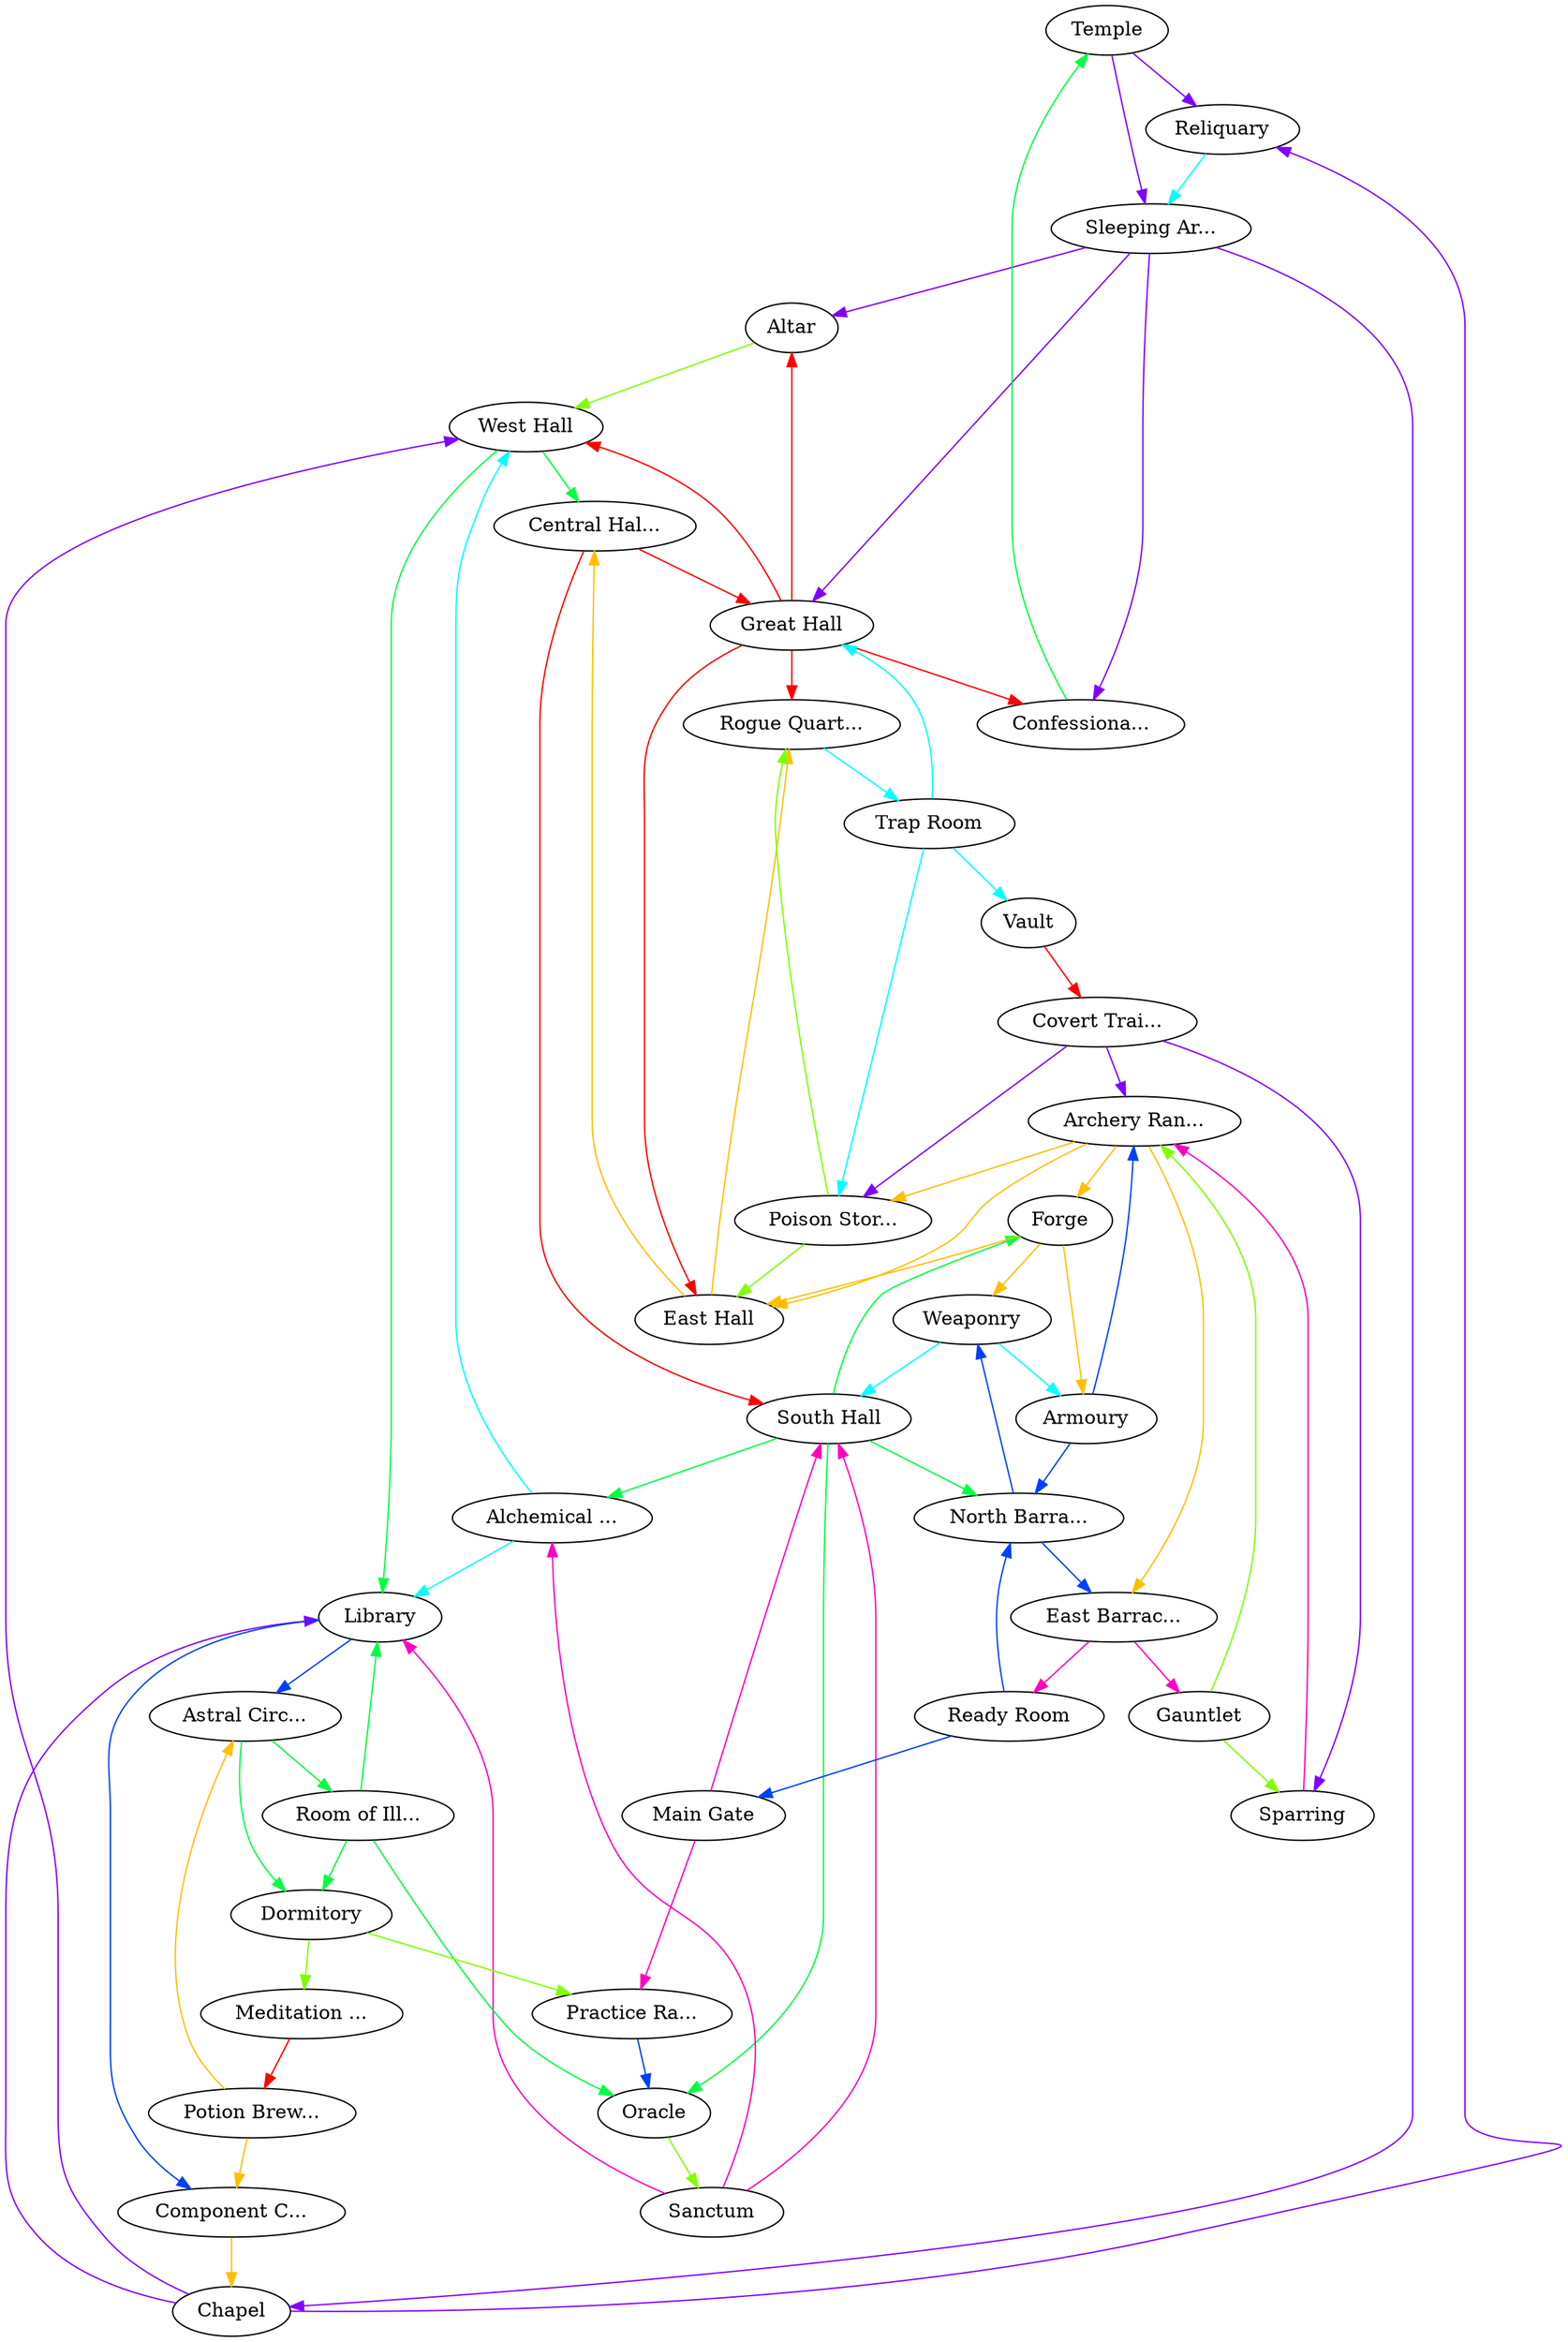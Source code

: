 graph x {
"Temple" [pos="1,-2.58333333333333",label="Temple"]
"Altar" [pos="2.25,-3.56944444444444",label="Altar"]
"Reliquary" [pos="0.416666666666667,-3.29166666666667",label="Reliquary"]
"Sleeping Arcade" [pos="1.15277777777778,-3.51388888888889",label="Sleeping Ar..."]
"Chapel" [pos="0.666666666666667,-4.80555555555556",label="Chapel"]
"Confessional" [pos="2,-2.58333333333333",label="Confessiona..."]
"Great Hall" [pos="4.02777777777778,-2.625",label="Great Hall"]
"West Hall" [pos="2.69444444444444,-4.22222222222222",label="West Hall"]
"Central Hall" [pos="4.02777777777778,-4.15277777777778",label="Central Hal..."]
"East Hall" [pos="6.30555555555556,-4.22222222222222",label="East Hall"]
"South Hall" [pos="4.02777777777778,-6.01388888888889",label="South Hall"]
"Trap Room" [pos="6.29166666666667,-2.66666666666667",label="Trap Room"]
"Vault" [pos="7.63888888888889,-2.61111111111111",label="Vault"]
"Rogue Quarters" [pos="6,-3.40277777777778",label="Rogue Quart..."]
"Poison Storage" [pos="6.95833333333333,-3.66666666666667",label="Poison Stor..."]
"Covert Training" [pos="7.80555555555556,-4.01388888888889",label="Covert Trai..."]
"Library" [pos="1.80555555555556,-5.47222222222222",label="Library"]
"Alchemical Laboratory" [pos="3.19444444444444,-4.75",label="Alchemical ..."]
"Component Closet" [pos="0.388888888888889,-5.84722222222222",label="Component C..."]
"Sanctum" [pos="3.31944444444444,-5.93055555555556",label="Sanctum"]
"Potion Brewery" [pos="0.666666666666667,-6.69444444444444",label="Potion Brew..."]
"Astral Circle" [pos="1.54166666666667,-6.55555555555556",label="Astral Circ..."]
"Room of Illusions" [pos="2.44444444444444,-6.31944444444444",label="Room of Ill..."]
"Oracle" [pos="3.375,-6.79166666666667",label="Oracle"]
"Meditation Chamber" [pos="0.486111111111111,-7.44444444444444",label="Meditation ..."]
"Dormitory" [pos="1.61111111111111,-7.33333333333333",label="Dormitory"]
"Practice Range" [pos="2.61111111111111,-7.11111111111111",label="Practice Ra..."]
"Forge" [pos="4.91666666666667,-4.84722222222222",label="Forge"]
"Archery Range" [pos="6.88888888888889,-5.43055555555556",label="Archery Ran..."]
"Sparring" [pos="7.81944444444444,-5",label="Sparring"]
"Weaponry" [pos="4.79166666666667,-5.65277777777778",label="Weaponry"]
"Armoury" [pos="5.86111111111111,-5.80555555555556",label="Armoury"]
"North Barracks" [pos="5.70833333333333,-6.47222222222222",label="North Barra..."]
"East Barracks" [pos="6.56944444444444,-7.13888888888889",label="East Barrac..."]
"Gauntlet" [pos="7.61111111111111,-7.08333333333333",label="Gauntlet"]
"Ready Room" [pos="5.59722222222222,-7.30555555555556",label="Ready Room"]
"Main Gate" [pos="4.08333333333333,-7.48611111111111",label="Main Gate"]
"Archery Range" -- "Poison Storage" [dir="forward",color="0.125,1,1"]
"Archery Range" -- "Forge" [dir="forward",color="0.125,1,1"]
"Archery Range" -- "East Barracks" [dir="forward",color="0.125,1,1"]
"Archery Range" -- "East Hall" [dir="forward",color="0.125,1,1"]
"Poison Storage" -- "Rogue Quarters" [dir="forward",color="0.25,1,1"]
"Poison Storage" -- "East Hall" [dir="forward",color="0.25,1,1"]
"Room of Illusions" -- "Dormitory" [dir="forward",color="0.375,1,1"]
"Room of Illusions" -- "Oracle" [dir="forward",color="0.375,1,1"]
"Room of Illusions" -- "Library" [dir="forward",color="0.375,1,1"]
"Alchemical Laboratory" -- "Library" [dir="forward",color="0.5,1,1"]
"Alchemical Laboratory" -- "West Hall" [dir="forward",color="0.5,1,1"]
"Library" -- "Astral Circle" [dir="forward",color="0.625,1,1"]
"Library" -- "Component Closet" [dir="forward",color="0.625,1,1"]
"Chapel" -- "Reliquary" [dir="forward",color="0.75,1,1"]
"Chapel" -- "Library" [dir="forward",color="0.75,1,1"]
"Chapel" -- "West Hall" [dir="forward",color="0.75,1,1"]
"East Barracks" -- "Gauntlet" [dir="forward",color="0.875,1,1"]
"East Barracks" -- "Ready Room" [dir="forward",color="0.875,1,1"]
"Meditation Chamber" -- "Potion Brewery" [dir="forward",color="1,1,1"]
"East Hall" -- "Rogue Quarters" [dir="forward",color="0.125,1,1"]
"East Hall" -- "Central Hall" [dir="forward",color="0.125,1,1"]
"Altar" -- "West Hall" [dir="forward",color="0.25,1,1"]
"West Hall" -- "Central Hall" [dir="forward",color="0.375,1,1"]
"West Hall" -- "Library" [dir="forward",color="0.375,1,1"]
"Trap Room" -- "Poison Storage" [dir="forward",color="0.5,1,1"]
"Trap Room" -- "Great Hall" [dir="forward",color="0.5,1,1"]
"Trap Room" -- "Vault" [dir="forward",color="0.5,1,1"]
"Practice Range" -- "Oracle" [dir="forward",color="0.625,1,1"]
"Covert Training" -- "Archery Range" [dir="forward",color="0.75,1,1"]
"Covert Training" -- "Poison Storage" [dir="forward",color="0.75,1,1"]
"Covert Training" -- "Sparring" [dir="forward",color="0.75,1,1"]
"Main Gate" -- "Practice Range" [dir="forward",color="0.875,1,1"]
"Main Gate" -- "South Hall" [dir="forward",color="0.875,1,1"]
"Great Hall" -- "Confessional" [dir="forward",color="1,1,1"]
"Great Hall" -- "Rogue Quarters" [dir="forward",color="1,1,1"]
"Great Hall" -- "Altar" [dir="forward",color="1,1,1"]
"Great Hall" -- "East Hall" [dir="forward",color="1,1,1"]
"Great Hall" -- "West Hall" [dir="forward",color="1,1,1"]
"Potion Brewery" -- "Astral Circle" [dir="forward",color="0.125,1,1"]
"Potion Brewery" -- "Component Closet" [dir="forward",color="0.125,1,1"]
"Dormitory" -- "Practice Range" [dir="forward",color="0.25,1,1"]
"Dormitory" -- "Meditation Chamber" [dir="forward",color="0.25,1,1"]
"Astral Circle" -- "Dormitory" [dir="forward",color="0.375,1,1"]
"Astral Circle" -- "Room of Illusions" [dir="forward",color="0.375,1,1"]
"Rogue Quarters" -- "Trap Room" [dir="forward",color="0.5,1,1"]
"Ready Room" -- "Main Gate" [dir="forward",color="0.625,1,1"]
"Ready Room" -- "North Barracks" [dir="forward",color="0.625,1,1"]
"Sleeping Arcade" -- "Confessional" [dir="forward",color="0.75,1,1"]
"Sleeping Arcade" -- "Great Hall" [dir="forward",color="0.75,1,1"]
"Sleeping Arcade" -- "Chapel" [dir="forward",color="0.75,1,1"]
"Sleeping Arcade" -- "Altar" [dir="forward",color="0.75,1,1"]
"Sanctum" -- "Alchemical Laboratory" [dir="forward",color="0.875,1,1"]
"Sanctum" -- "South Hall" [dir="forward",color="0.875,1,1"]
"Sanctum" -- "Library" [dir="forward",color="0.875,1,1"]
"Vault" -- "Covert Training" [dir="forward",color="1,1,1"]
"Forge" -- "Armoury" [dir="forward",color="0.125,1,1"]
"Forge" -- "Weaponry" [dir="forward",color="0.125,1,1"]
"Forge" -- "East Hall" [dir="forward",color="0.125,1,1"]
"Gauntlet" -- "Archery Range" [dir="forward",color="0.25,1,1"]
"Gauntlet" -- "Sparring" [dir="forward",color="0.25,1,1"]
"South Hall" -- "North Barracks" [dir="forward",color="0.375,1,1"]
"South Hall" -- "Forge" [dir="forward",color="0.375,1,1"]
"South Hall" -- "Alchemical Laboratory" [dir="forward",color="0.375,1,1"]
"South Hall" -- "Oracle" [dir="forward",color="0.375,1,1"]
"Weaponry" -- "Armoury" [dir="forward",color="0.5,1,1"]
"Weaponry" -- "South Hall" [dir="forward",color="0.5,1,1"]
"Armoury" -- "Archery Range" [dir="forward",color="0.625,1,1"]
"Armoury" -- "North Barracks" [dir="forward",color="0.625,1,1"]
"Temple" -- "Reliquary" [dir="forward",color="0.75,1,1"]
"Temple" -- "Sleeping Arcade" [dir="forward",color="0.75,1,1"]
"Sparring" -- "Archery Range" [dir="forward",color="0.875,1,1"]
"Central Hall" -- "Great Hall" [dir="forward",color="1,1,1"]
"Central Hall" -- "South Hall" [dir="forward",color="1,1,1"]
"Component Closet" -- "Chapel" [dir="forward",color="0.125,1,1"]
"Oracle" -- "Sanctum" [dir="forward",color="0.25,1,1"]
"Confessional" -- "Temple" [dir="forward",color="0.375,1,1"]
"Reliquary" -- "Sleeping Arcade" [dir="forward",color="0.5,1,1"]
"North Barracks" -- "East Barracks" [dir="forward",color="0.625,1,1"]
"North Barracks" -- "Weaponry" [dir="forward",color="0.625,1,1"]
}
